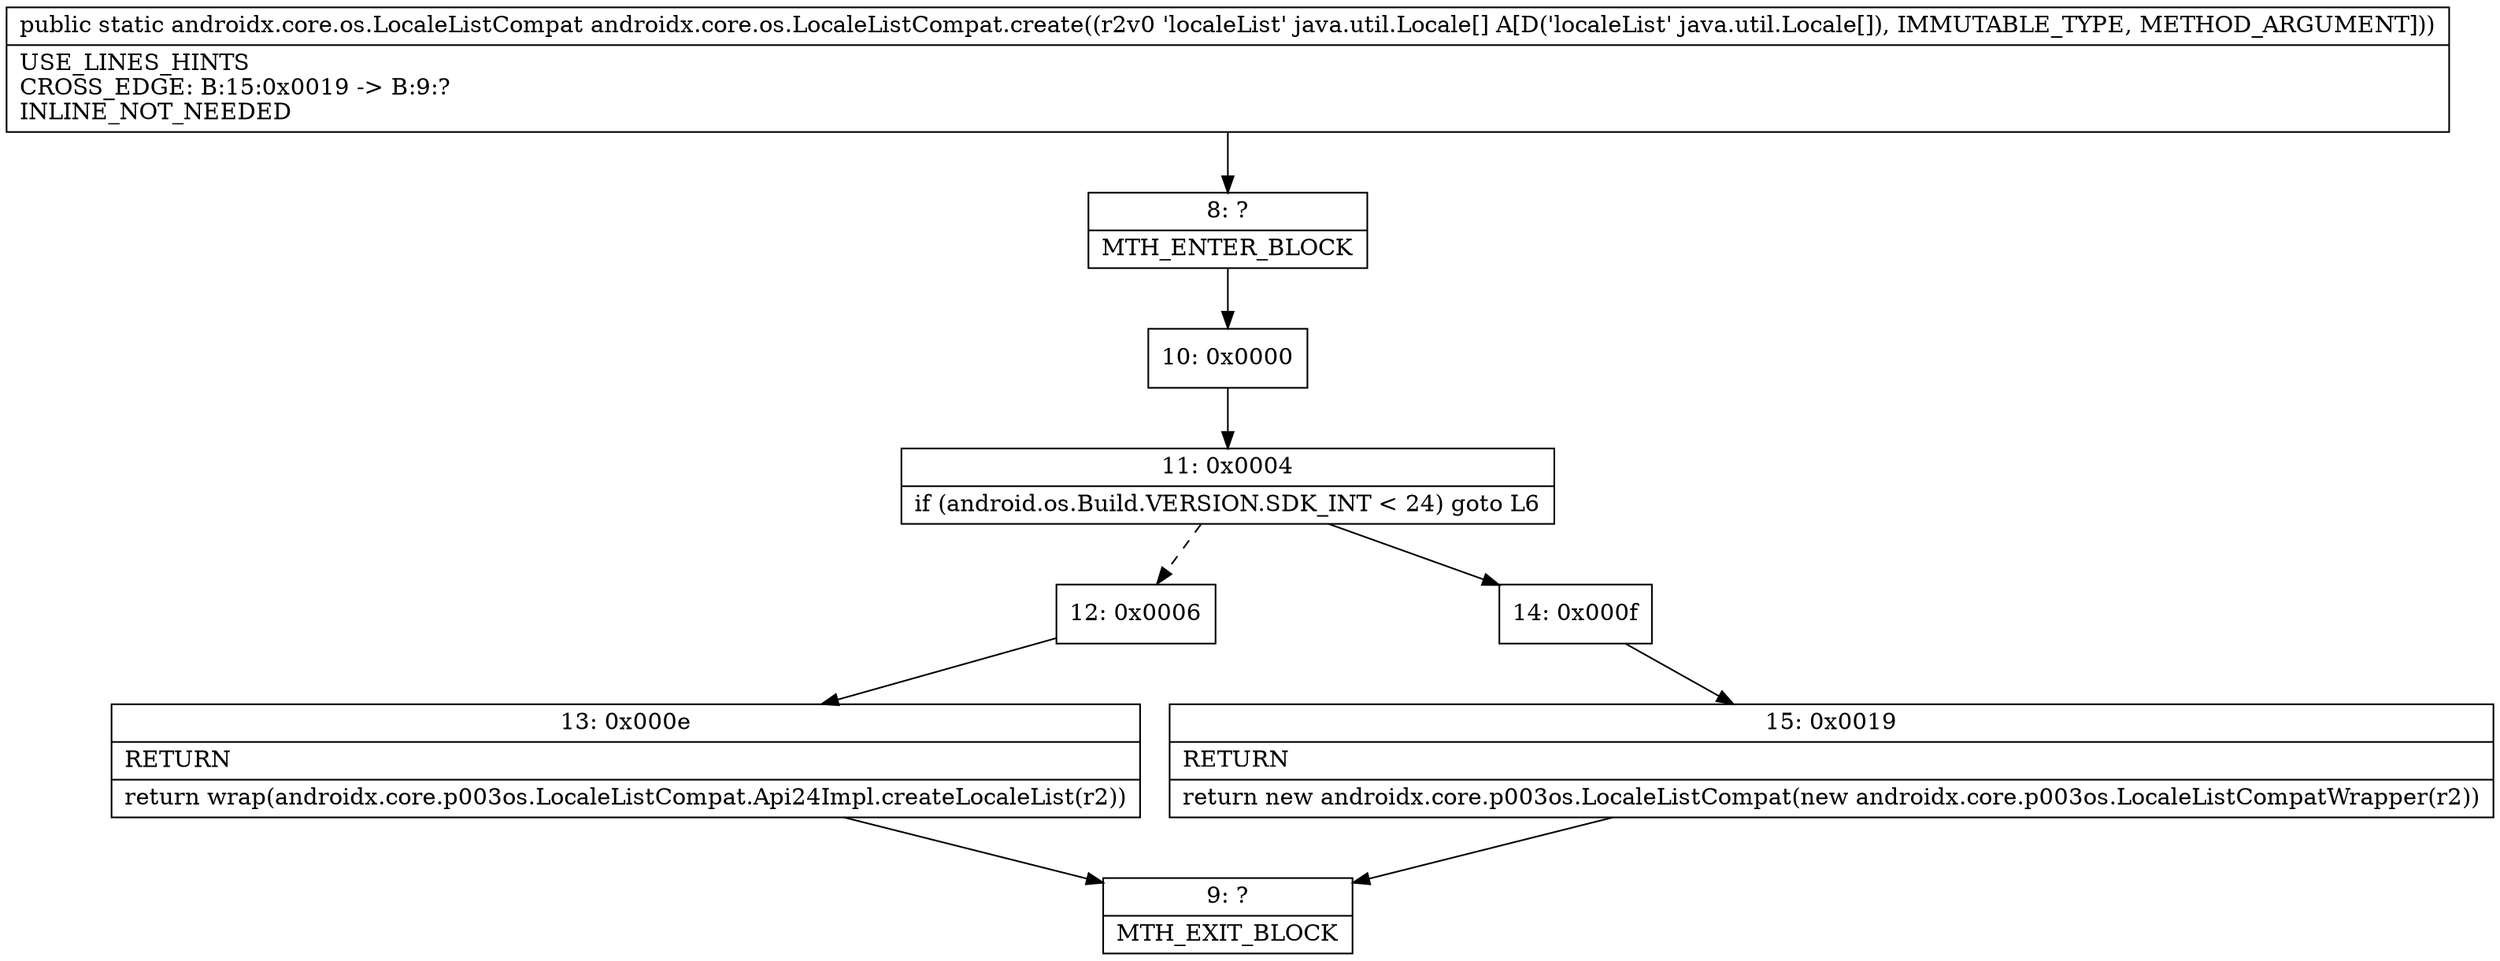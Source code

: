 digraph "CFG forandroidx.core.os.LocaleListCompat.create([Ljava\/util\/Locale;)Landroidx\/core\/os\/LocaleListCompat;" {
Node_8 [shape=record,label="{8\:\ ?|MTH_ENTER_BLOCK\l}"];
Node_10 [shape=record,label="{10\:\ 0x0000}"];
Node_11 [shape=record,label="{11\:\ 0x0004|if (android.os.Build.VERSION.SDK_INT \< 24) goto L6\l}"];
Node_12 [shape=record,label="{12\:\ 0x0006}"];
Node_13 [shape=record,label="{13\:\ 0x000e|RETURN\l|return wrap(androidx.core.p003os.LocaleListCompat.Api24Impl.createLocaleList(r2))\l}"];
Node_9 [shape=record,label="{9\:\ ?|MTH_EXIT_BLOCK\l}"];
Node_14 [shape=record,label="{14\:\ 0x000f}"];
Node_15 [shape=record,label="{15\:\ 0x0019|RETURN\l|return new androidx.core.p003os.LocaleListCompat(new androidx.core.p003os.LocaleListCompatWrapper(r2))\l}"];
MethodNode[shape=record,label="{public static androidx.core.os.LocaleListCompat androidx.core.os.LocaleListCompat.create((r2v0 'localeList' java.util.Locale[] A[D('localeList' java.util.Locale[]), IMMUTABLE_TYPE, METHOD_ARGUMENT]))  | USE_LINES_HINTS\lCROSS_EDGE: B:15:0x0019 \-\> B:9:?\lINLINE_NOT_NEEDED\l}"];
MethodNode -> Node_8;Node_8 -> Node_10;
Node_10 -> Node_11;
Node_11 -> Node_12[style=dashed];
Node_11 -> Node_14;
Node_12 -> Node_13;
Node_13 -> Node_9;
Node_14 -> Node_15;
Node_15 -> Node_9;
}

